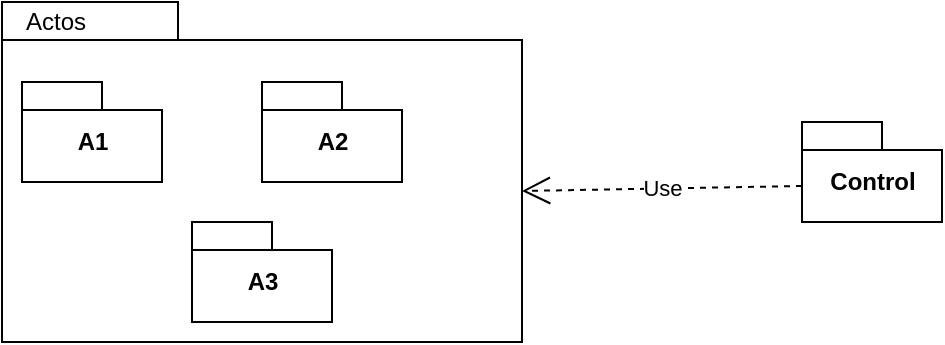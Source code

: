 <mxfile version="10.6.7" type="device"><diagram id="UEG99u18C7Ndd4zhiXZ8" name="Page-1"><mxGraphModel dx="1250" dy="501" grid="1" gridSize="10" guides="1" tooltips="1" connect="1" arrows="1" fold="1" page="1" pageScale="1" pageWidth="827" pageHeight="1169" math="0" shadow="0"><root><mxCell id="0"/><mxCell id="1" parent="0"/><mxCell id="tnVXLu3Tisp12POfQakn-2" value="" style="shape=folder;fontStyle=1;spacingTop=10;tabWidth=88;tabHeight=19;tabPosition=left;html=1;" vertex="1" parent="1"><mxGeometry x="100" y="240" width="260" height="170" as="geometry"/></mxCell><mxCell id="tnVXLu3Tisp12POfQakn-3" value="A1" style="shape=folder;fontStyle=1;spacingTop=10;tabWidth=40;tabHeight=14;tabPosition=left;html=1;" vertex="1" parent="1"><mxGeometry x="110" y="280" width="70" height="50" as="geometry"/></mxCell><mxCell id="tnVXLu3Tisp12POfQakn-4" value="Control" style="shape=folder;fontStyle=1;spacingTop=10;tabWidth=40;tabHeight=14;tabPosition=left;html=1;" vertex="1" parent="1"><mxGeometry x="500" y="300" width="70" height="50" as="geometry"/></mxCell><mxCell id="tnVXLu3Tisp12POfQakn-7" value="A2" style="shape=folder;fontStyle=1;spacingTop=10;tabWidth=40;tabHeight=14;tabPosition=left;html=1;" vertex="1" parent="1"><mxGeometry x="230" y="280" width="70" height="50" as="geometry"/></mxCell><mxCell id="tnVXLu3Tisp12POfQakn-8" value="A3" style="shape=folder;fontStyle=1;spacingTop=10;tabWidth=40;tabHeight=14;tabPosition=left;html=1;" vertex="1" parent="1"><mxGeometry x="195" y="350" width="70" height="50" as="geometry"/></mxCell><mxCell id="tnVXLu3Tisp12POfQakn-9" value="Actos&lt;br&gt;&lt;br&gt;" style="text;html=1;resizable=0;points=[];autosize=1;align=left;verticalAlign=top;spacingTop=-4;" vertex="1" parent="1"><mxGeometry x="110" y="240" width="50" height="30" as="geometry"/></mxCell><mxCell id="tnVXLu3Tisp12POfQakn-10" value="Use" style="endArrow=open;endSize=12;dashed=1;html=1;exitX=0;exitY=0;exitDx=0;exitDy=32;exitPerimeter=0;entryX=0;entryY=0;entryDx=260;entryDy=94.5;entryPerimeter=0;" edge="1" parent="1" source="tnVXLu3Tisp12POfQakn-4" target="tnVXLu3Tisp12POfQakn-2"><mxGeometry width="160" relative="1" as="geometry"><mxPoint x="100" y="430" as="sourcePoint"/><mxPoint x="260" y="430" as="targetPoint"/></mxGeometry></mxCell></root></mxGraphModel></diagram></mxfile>